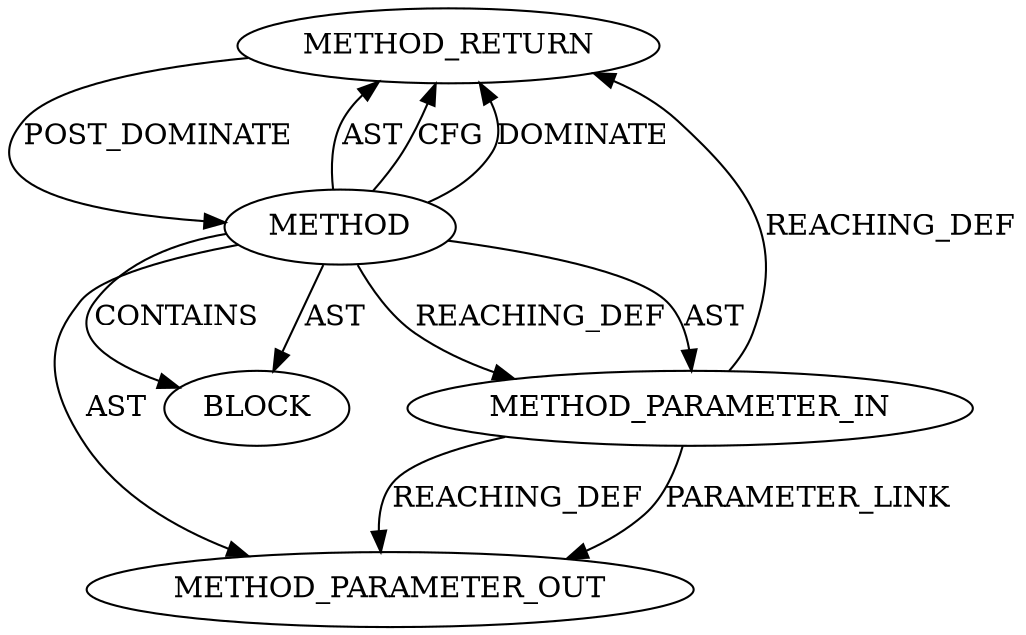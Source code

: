 digraph {
  20823 [label=METHOD_RETURN ORDER=2 CODE="RET" TYPE_FULL_NAME="ANY" EVALUATION_STRATEGY="BY_VALUE"]
  22335 [label=METHOD_PARAMETER_OUT ORDER=1 CODE="p1" IS_VARIADIC=false TYPE_FULL_NAME="ANY" EVALUATION_STRATEGY="BY_VALUE" INDEX=1 NAME="p1"]
  20822 [label=BLOCK ORDER=1 ARGUMENT_INDEX=1 CODE="<empty>" TYPE_FULL_NAME="ANY"]
  20820 [label=METHOD AST_PARENT_TYPE="NAMESPACE_BLOCK" AST_PARENT_FULL_NAME="<global>" ORDER=0 CODE="<empty>" FULL_NAME="iov_iter_is_kvec" IS_EXTERNAL=true FILENAME="<empty>" SIGNATURE="" NAME="iov_iter_is_kvec"]
  20821 [label=METHOD_PARAMETER_IN ORDER=1 CODE="p1" IS_VARIADIC=false TYPE_FULL_NAME="ANY" EVALUATION_STRATEGY="BY_VALUE" INDEX=1 NAME="p1"]
  20820 -> 20822 [label=CONTAINS ]
  20820 -> 20821 [label=REACHING_DEF VARIABLE=""]
  20820 -> 20822 [label=AST ]
  20820 -> 20821 [label=AST ]
  20821 -> 20823 [label=REACHING_DEF VARIABLE="p1"]
  20821 -> 22335 [label=REACHING_DEF VARIABLE="p1"]
  20821 -> 22335 [label=PARAMETER_LINK ]
  20823 -> 20820 [label=POST_DOMINATE ]
  20820 -> 20823 [label=AST ]
  20820 -> 20823 [label=CFG ]
  20820 -> 22335 [label=AST ]
  20820 -> 20823 [label=DOMINATE ]
}
